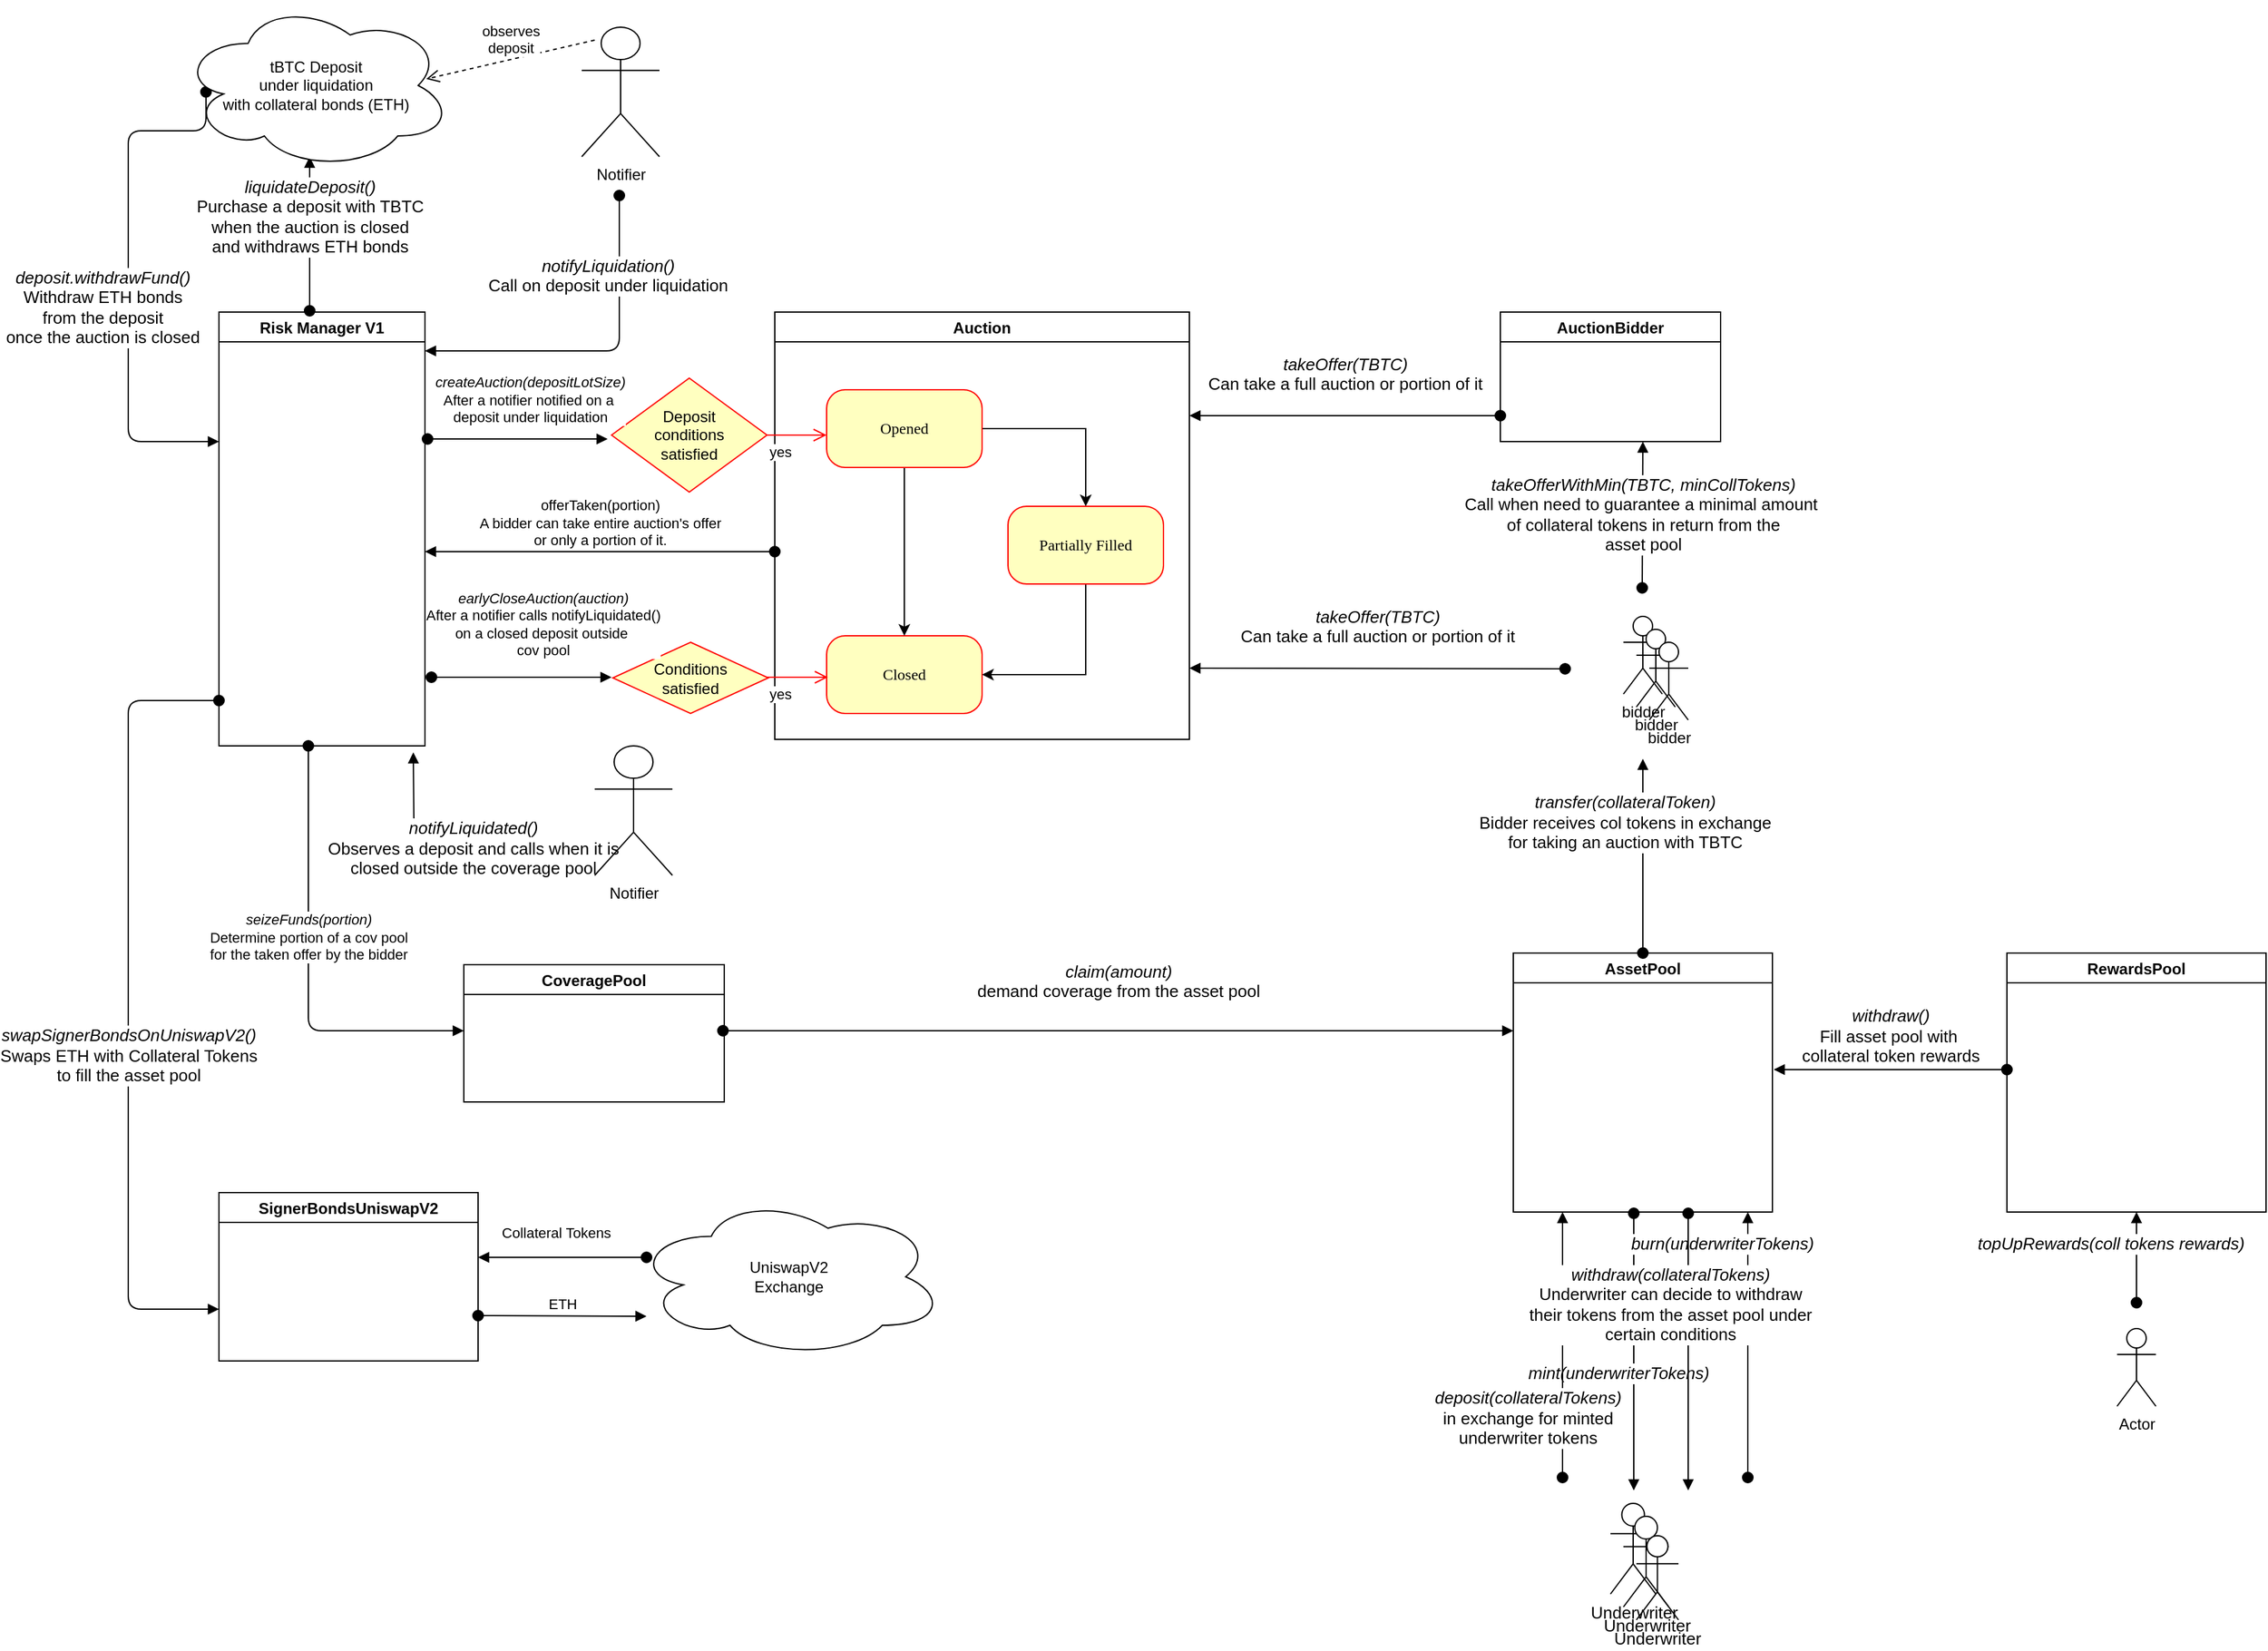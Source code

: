 <mxfile version="14.8.1" type="github" pages="2">
  <diagram name="Page-1" id="58cdce13-f638-feb5-8d6f-7d28b1aa9fa0">
    <mxGraphModel dx="1179" dy="682" grid="1" gridSize="10" guides="1" tooltips="1" connect="1" arrows="1" fold="1" page="1" pageScale="10" pageWidth="1100" pageHeight="850" background="none" math="0" shadow="0">
      <root>
        <mxCell id="0" />
        <mxCell id="1" parent="0" />
        <mxCell id="382b91b5511bd0f7-5" value="Closed" style="rounded=1;whiteSpace=wrap;html=1;arcSize=24;fillColor=#ffffc0;strokeColor=#ff0000;shadow=0;comic=0;labelBackgroundColor=none;fontFamily=Verdana;fontSize=12;fontColor=#000000;align=center;" parent="1" vertex="1">
          <mxGeometry x="739" y="550" width="120" height="60" as="geometry" />
        </mxCell>
        <mxCell id="-EovNUwoyV8_wEbff08Q-4" style="edgeStyle=orthogonalEdgeStyle;rounded=0;orthogonalLoop=1;jettySize=auto;html=1;entryX=0.5;entryY=0;entryDx=0;entryDy=0;" edge="1" parent="1" source="382b91b5511bd0f7-6" target="382b91b5511bd0f7-7">
          <mxGeometry relative="1" as="geometry" />
        </mxCell>
        <mxCell id="-EovNUwoyV8_wEbff08Q-7" style="edgeStyle=orthogonalEdgeStyle;rounded=0;orthogonalLoop=1;jettySize=auto;html=1;entryX=0.5;entryY=0;entryDx=0;entryDy=0;" edge="1" parent="1" source="382b91b5511bd0f7-6" target="382b91b5511bd0f7-5">
          <mxGeometry relative="1" as="geometry" />
        </mxCell>
        <mxCell id="382b91b5511bd0f7-6" value="Opened" style="rounded=1;whiteSpace=wrap;html=1;arcSize=24;fillColor=#ffffc0;strokeColor=#ff0000;shadow=0;comic=0;labelBackgroundColor=none;fontFamily=Verdana;fontSize=12;fontColor=#000000;align=center;" parent="1" vertex="1">
          <mxGeometry x="739" y="360" width="120" height="60" as="geometry" />
        </mxCell>
        <mxCell id="-EovNUwoyV8_wEbff08Q-6" style="edgeStyle=orthogonalEdgeStyle;rounded=0;orthogonalLoop=1;jettySize=auto;html=1;exitX=0.5;exitY=1;exitDx=0;exitDy=0;entryX=1;entryY=0.5;entryDx=0;entryDy=0;" edge="1" parent="1" source="382b91b5511bd0f7-7" target="382b91b5511bd0f7-5">
          <mxGeometry relative="1" as="geometry" />
        </mxCell>
        <mxCell id="382b91b5511bd0f7-7" value="Partially Filled" style="rounded=1;whiteSpace=wrap;html=1;arcSize=24;fillColor=#ffffc0;strokeColor=#ff0000;shadow=0;comic=0;labelBackgroundColor=none;fontFamily=Verdana;fontSize=12;fontColor=#000000;align=center;" parent="1" vertex="1">
          <mxGeometry x="879" y="450" width="120" height="60" as="geometry" />
        </mxCell>
        <mxCell id="-EovNUwoyV8_wEbff08Q-9" value="Auction" style="swimlane;" vertex="1" parent="1">
          <mxGeometry x="699" y="300" width="320" height="330" as="geometry" />
        </mxCell>
        <mxCell id="-EovNUwoyV8_wEbff08Q-22" value="Risk Manager V1" style="swimlane;" vertex="1" parent="1">
          <mxGeometry x="270" y="300" width="159" height="335" as="geometry" />
        </mxCell>
        <mxCell id="-EovNUwoyV8_wEbff08Q-35" value="&lt;font style=&quot;font-size: 13px&quot;&gt;&lt;i&gt;notifyLiquidated()&lt;/i&gt;&lt;br&gt;Observes a deposit and calls when it is &lt;br&gt;closed outside the coverage pool&lt;br&gt;&lt;/font&gt;" style="html=1;verticalAlign=bottom;startArrow=oval;startFill=1;endArrow=block;startSize=8;edgeStyle=orthogonalEdgeStyle;" edge="1" parent="-EovNUwoyV8_wEbff08Q-22">
          <mxGeometry x="-0.053" y="40" width="60" relative="1" as="geometry">
            <mxPoint x="290" y="400" as="sourcePoint" />
            <mxPoint x="150" y="340" as="targetPoint" />
            <mxPoint as="offset" />
          </mxGeometry>
        </mxCell>
        <mxCell id="-EovNUwoyV8_wEbff08Q-31" value="yes" style="edgeStyle=orthogonalEdgeStyle;html=1;align=left;verticalAlign=top;endArrow=open;endSize=8;strokeColor=#ff0000;" edge="1" source="-EovNUwoyV8_wEbff08Q-29" parent="1">
          <mxGeometry x="-1" relative="1" as="geometry">
            <mxPoint x="739" y="395" as="targetPoint" />
          </mxGeometry>
        </mxCell>
        <mxCell id="-EovNUwoyV8_wEbff08Q-29" value="Deposit &lt;br&gt;conditions&lt;br&gt;satisfied" style="rhombus;whiteSpace=wrap;html=1;fillColor=#ffffc0;strokeColor=#ff0000;" vertex="1" parent="1">
          <mxGeometry x="573" y="351" width="120" height="88" as="geometry" />
        </mxCell>
        <mxCell id="-EovNUwoyV8_wEbff08Q-32" value="yes" style="edgeStyle=orthogonalEdgeStyle;html=1;align=left;verticalAlign=top;endArrow=open;endSize=8;strokeColor=#ff0000;" edge="1" parent="1" source="-EovNUwoyV8_wEbff08Q-33">
          <mxGeometry x="-1" relative="1" as="geometry">
            <mxPoint x="740" y="582" as="targetPoint" />
          </mxGeometry>
        </mxCell>
        <mxCell id="-EovNUwoyV8_wEbff08Q-33" value="Conditions&lt;br&gt;satisfied" style="rhombus;whiteSpace=wrap;html=1;fillColor=#ffffc0;strokeColor=#ff0000;" vertex="1" parent="1">
          <mxGeometry x="574" y="555" width="120" height="55" as="geometry" />
        </mxCell>
        <mxCell id="-EovNUwoyV8_wEbff08Q-36" value="bidder" style="shape=umlActor;verticalLabelPosition=bottom;verticalAlign=top;html=1;" vertex="1" parent="1">
          <mxGeometry x="1354" y="535" width="30" height="60" as="geometry" />
        </mxCell>
        <mxCell id="-EovNUwoyV8_wEbff08Q-38" value="&lt;font style=&quot;font-size: 13px&quot;&gt;&lt;i&gt;takeOffer(TBTC)&lt;br&gt;&lt;/i&gt;Can take a full auction or portion of it&lt;br&gt;&lt;/font&gt;" style="html=1;verticalAlign=bottom;startArrow=oval;startFill=1;endArrow=block;startSize=8;" edge="1" parent="1">
          <mxGeometry y="-14" width="60" relative="1" as="geometry">
            <mxPoint x="1309" y="575.5" as="sourcePoint" />
            <mxPoint x="1019" y="575" as="targetPoint" />
            <mxPoint as="offset" />
          </mxGeometry>
        </mxCell>
        <mxCell id="-EovNUwoyV8_wEbff08Q-39" value="AssetPool" style="swimlane;" vertex="1" parent="1">
          <mxGeometry x="1269" y="795" width="200" height="200" as="geometry" />
        </mxCell>
        <mxCell id="-EovNUwoyV8_wEbff08Q-40" value="&lt;font style=&quot;font-size: 13px&quot;&gt;&lt;i&gt;transfer(collateralToken)&lt;/i&gt;&lt;br&gt;Bidder receives col tokens in exchange&lt;br&gt;for taking an auction with TBTC&lt;br&gt;&lt;/font&gt;" style="html=1;verticalAlign=bottom;startArrow=oval;startFill=1;endArrow=block;startSize=8;exitX=0.5;exitY=0;exitDx=0;exitDy=0;" edge="1" parent="1" source="-EovNUwoyV8_wEbff08Q-39">
          <mxGeometry y="14" width="60" relative="1" as="geometry">
            <mxPoint x="1144" y="695" as="sourcePoint" />
            <mxPoint x="1369" y="645" as="targetPoint" />
            <mxPoint as="offset" />
          </mxGeometry>
        </mxCell>
        <mxCell id="-EovNUwoyV8_wEbff08Q-41" value="offerTaken(portion)&lt;br&gt;A bidder can take entire auction&#39;s offer&lt;br&gt;or only a portion of it." style="html=1;verticalAlign=bottom;startArrow=oval;startFill=1;endArrow=block;startSize=8;" edge="1" parent="1">
          <mxGeometry width="60" relative="1" as="geometry">
            <mxPoint x="699" y="485" as="sourcePoint" />
            <mxPoint x="429" y="485" as="targetPoint" />
          </mxGeometry>
        </mxCell>
        <mxCell id="-EovNUwoyV8_wEbff08Q-42" value="&lt;i&gt;seizeFunds(portion)&lt;/i&gt;&lt;br&gt;Determine portion of a cov pool&lt;br&gt;for the taken offer by the bidder" style="html=1;verticalAlign=bottom;startArrow=oval;startFill=1;endArrow=block;startSize=8;edgeStyle=orthogonalEdgeStyle;elbow=vertical;" edge="1" parent="1">
          <mxGeometry width="60" relative="1" as="geometry">
            <mxPoint x="339" y="635" as="sourcePoint" />
            <mxPoint x="459" y="855" as="targetPoint" />
            <Array as="points">
              <mxPoint x="339" y="855" />
            </Array>
          </mxGeometry>
        </mxCell>
        <mxCell id="-EovNUwoyV8_wEbff08Q-48" value="CoveragePool" style="swimlane;" vertex="1" parent="1">
          <mxGeometry x="459" y="804" width="201" height="106" as="geometry" />
        </mxCell>
        <mxCell id="-EovNUwoyV8_wEbff08Q-49" value="&lt;font style=&quot;font-size: 13px&quot;&gt;&lt;i&gt;claim(amount)&lt;/i&gt;&lt;br&gt;demand coverage from the asset pool&lt;br&gt;&lt;/font&gt;" style="html=1;verticalAlign=bottom;startArrow=oval;startFill=1;endArrow=block;startSize=8;" edge="1" parent="1">
          <mxGeometry y="20" width="60" relative="1" as="geometry">
            <mxPoint x="659" y="855" as="sourcePoint" />
            <mxPoint x="1269" y="855" as="targetPoint" />
            <mxPoint as="offset" />
          </mxGeometry>
        </mxCell>
        <mxCell id="-EovNUwoyV8_wEbff08Q-52" value="AuctionBidder" style="swimlane;" vertex="1" parent="1">
          <mxGeometry x="1259" y="300" width="170" height="100" as="geometry" />
        </mxCell>
        <mxCell id="-EovNUwoyV8_wEbff08Q-55" value="&lt;font style=&quot;font-size: 13px&quot;&gt;&lt;i&gt;takeOffer(TBTC)&lt;/i&gt;&lt;br&gt;Can take a full auction or portion of it&lt;br&gt;&lt;/font&gt;" style="html=1;verticalAlign=bottom;startArrow=oval;startFill=1;endArrow=block;startSize=8;" edge="1" parent="1">
          <mxGeometry y="-14" width="60" relative="1" as="geometry">
            <mxPoint x="1259" y="380" as="sourcePoint" />
            <mxPoint x="1019" y="380" as="targetPoint" />
            <mxPoint as="offset" />
            <Array as="points">
              <mxPoint x="1150" y="380" />
            </Array>
          </mxGeometry>
        </mxCell>
        <mxCell id="-EovNUwoyV8_wEbff08Q-56" value="&lt;font style=&quot;font-size: 13px&quot;&gt;&lt;i&gt;takeOfferWithMin(TBTC, minCollTokens)&lt;/i&gt;&lt;br&gt;Call when need to guarantee a minimal amount&amp;nbsp;&lt;br&gt;of collateral tokens in return from the&lt;br&gt;asset pool&lt;br&gt;&lt;/font&gt;" style="html=1;verticalAlign=bottom;startArrow=oval;startFill=1;endArrow=block;startSize=8;" edge="1" parent="1">
          <mxGeometry x="-0.593" width="60" relative="1" as="geometry">
            <mxPoint x="1368.5" y="513" as="sourcePoint" />
            <mxPoint x="1369" y="400" as="targetPoint" />
            <mxPoint as="offset" />
          </mxGeometry>
        </mxCell>
        <mxCell id="-EovNUwoyV8_wEbff08Q-57" value="bidder" style="shape=umlActor;verticalLabelPosition=bottom;verticalAlign=top;html=1;" vertex="1" parent="1">
          <mxGeometry x="1364" y="545" width="30" height="60" as="geometry" />
        </mxCell>
        <mxCell id="-EovNUwoyV8_wEbff08Q-58" value="bidder" style="shape=umlActor;verticalLabelPosition=bottom;verticalAlign=top;html=1;" vertex="1" parent="1">
          <mxGeometry x="1374" y="555" width="30" height="60" as="geometry" />
        </mxCell>
        <mxCell id="-EovNUwoyV8_wEbff08Q-59" value="&lt;font style=&quot;font-size: 13px&quot;&gt;Underwriter&lt;/font&gt;" style="shape=umlActor;verticalLabelPosition=bottom;verticalAlign=top;html=1;" vertex="1" parent="1">
          <mxGeometry x="1344" y="1220" width="35" height="70" as="geometry" />
        </mxCell>
        <mxCell id="-EovNUwoyV8_wEbff08Q-63" value="&lt;font style=&quot;font-size: 13px&quot;&gt;Underwriter&lt;/font&gt;" style="shape=umlActor;verticalLabelPosition=bottom;verticalAlign=top;html=1;" vertex="1" parent="1">
          <mxGeometry x="1354" y="1230" width="35" height="70" as="geometry" />
        </mxCell>
        <mxCell id="-EovNUwoyV8_wEbff08Q-64" value="&lt;font style=&quot;font-size: 13px&quot;&gt;Underwriter&lt;/font&gt;" style="shape=umlActor;verticalLabelPosition=bottom;verticalAlign=top;html=1;" vertex="1" parent="1">
          <mxGeometry x="1364" y="1245" width="32.5" height="65" as="geometry" />
        </mxCell>
        <mxCell id="-EovNUwoyV8_wEbff08Q-65" value="&lt;font style=&quot;font-size: 13px&quot;&gt;&lt;i&gt;mint(underwriterTokens)&lt;/i&gt;&lt;/font&gt;" style="html=1;verticalAlign=bottom;startArrow=oval;startFill=1;endArrow=block;startSize=8;" edge="1" parent="1">
          <mxGeometry x="0.252" y="-12" width="60" relative="1" as="geometry">
            <mxPoint x="1362" y="996" as="sourcePoint" />
            <mxPoint x="1362" y="1210" as="targetPoint" />
            <mxPoint as="offset" />
          </mxGeometry>
        </mxCell>
        <mxCell id="-EovNUwoyV8_wEbff08Q-66" value="&lt;font style=&quot;font-size: 13px&quot;&gt;&lt;i&gt;deposit(collateralTokens)&lt;/i&gt;&lt;br&gt;in exchange for minted&lt;br&gt;underwriter tokens&lt;br&gt;&lt;/font&gt;" style="html=1;verticalAlign=bottom;startArrow=oval;startFill=1;endArrow=block;startSize=8;" edge="1" parent="1">
          <mxGeometry x="-0.805" y="27" width="60" relative="1" as="geometry">
            <mxPoint x="1307" y="1200" as="sourcePoint" />
            <mxPoint x="1307" y="995" as="targetPoint" />
            <mxPoint as="offset" />
          </mxGeometry>
        </mxCell>
        <mxCell id="-EovNUwoyV8_wEbff08Q-67" value="RewardsPool" style="swimlane;" vertex="1" parent="1">
          <mxGeometry x="1650" y="795" width="200" height="200" as="geometry" />
        </mxCell>
        <mxCell id="-EovNUwoyV8_wEbff08Q-68" value="&lt;font style=&quot;font-size: 13px&quot;&gt;&lt;i&gt;withdraw()&lt;/i&gt;&lt;br&gt;Fill asset pool with&amp;nbsp;&lt;br&gt;collateral token rewards&lt;br&gt;&lt;/font&gt;" style="html=1;verticalAlign=bottom;startArrow=oval;startFill=1;endArrow=block;startSize=8;" edge="1" parent="1">
          <mxGeometry width="60" relative="1" as="geometry">
            <mxPoint x="1650" y="885" as="sourcePoint" />
            <mxPoint x="1470" y="885" as="targetPoint" />
          </mxGeometry>
        </mxCell>
        <mxCell id="-EovNUwoyV8_wEbff08Q-69" value="Actor" style="shape=umlActor;verticalLabelPosition=bottom;verticalAlign=top;html=1;" vertex="1" parent="1">
          <mxGeometry x="1735" y="1085" width="30" height="60" as="geometry" />
        </mxCell>
        <mxCell id="-EovNUwoyV8_wEbff08Q-71" value="&lt;font style=&quot;font-size: 13px&quot;&gt;&lt;i&gt;topUpRewards(coll tokens rewards)&lt;/i&gt;&lt;/font&gt;" style="html=1;verticalAlign=bottom;startArrow=oval;startFill=1;endArrow=block;startSize=8;" edge="1" parent="1">
          <mxGeometry y="20" width="60" relative="1" as="geometry">
            <mxPoint x="1750" y="1065" as="sourcePoint" />
            <mxPoint x="1750" y="995" as="targetPoint" />
            <mxPoint as="offset" />
          </mxGeometry>
        </mxCell>
        <mxCell id="-EovNUwoyV8_wEbff08Q-74" value="&lt;font style=&quot;font-size: 13px&quot;&gt;&lt;i&gt;liquidateDeposit()&lt;/i&gt;&lt;br&gt;Purchase a deposit with TBTC&lt;br&gt;when the auction is closed&lt;br&gt;and withdraws ETH bonds&lt;/font&gt;" style="html=1;verticalAlign=bottom;startArrow=oval;startFill=1;endArrow=block;startSize=8;" edge="1" parent="1">
          <mxGeometry x="-0.344" width="60" relative="1" as="geometry">
            <mxPoint x="340" y="299" as="sourcePoint" />
            <mxPoint x="340" y="180" as="targetPoint" />
            <mxPoint as="offset" />
          </mxGeometry>
        </mxCell>
        <mxCell id="-EovNUwoyV8_wEbff08Q-75" value="&lt;font style=&quot;font-size: 13px&quot;&gt;&lt;i&gt;deposit.withdrawFund()&lt;/i&gt;&lt;br&gt;Withdraw ETH bonds&lt;br&gt;from the deposit&lt;br&gt;once the auction is closed&lt;br&gt;&lt;/font&gt;" style="html=1;verticalAlign=bottom;startArrow=oval;startFill=1;endArrow=block;startSize=8;edgeStyle=orthogonalEdgeStyle;" edge="1" parent="1">
          <mxGeometry x="0.3" y="-20" width="60" relative="1" as="geometry">
            <mxPoint x="260" y="130" as="sourcePoint" />
            <mxPoint x="270" y="400" as="targetPoint" />
            <mxPoint as="offset" />
            <Array as="points">
              <mxPoint x="260" y="160" />
              <mxPoint x="200" y="160" />
            </Array>
          </mxGeometry>
        </mxCell>
        <mxCell id="-EovNUwoyV8_wEbff08Q-76" value="SignerBondsUniswapV2" style="swimlane;" vertex="1" parent="1">
          <mxGeometry x="270" y="980" width="200" height="130" as="geometry" />
        </mxCell>
        <mxCell id="-EovNUwoyV8_wEbff08Q-77" value="&lt;font style=&quot;font-size: 13px&quot;&gt;&lt;i&gt;swapSignerBondsOnUniswapV2()&lt;/i&gt;&lt;br&gt;Swaps ETH with Collateral Tokens&lt;br&gt;to fill the asset pool&lt;br&gt;&lt;/font&gt;" style="html=1;verticalAlign=bottom;startArrow=oval;startFill=1;endArrow=block;startSize=8;edgeStyle=orthogonalEdgeStyle;" edge="1" parent="1">
          <mxGeometry x="0.213" width="60" relative="1" as="geometry">
            <mxPoint x="270" y="600" as="sourcePoint" />
            <mxPoint x="270" y="1070" as="targetPoint" />
            <Array as="points">
              <mxPoint x="200" y="600" />
              <mxPoint x="200" y="1070" />
              <mxPoint x="270" y="1070" />
            </Array>
            <mxPoint as="offset" />
          </mxGeometry>
        </mxCell>
        <mxCell id="-EovNUwoyV8_wEbff08Q-79" value="ETH" style="html=1;verticalAlign=bottom;startArrow=oval;startFill=1;endArrow=block;startSize=8;" edge="1" parent="1">
          <mxGeometry width="60" relative="1" as="geometry">
            <mxPoint x="470" y="1075" as="sourcePoint" />
            <mxPoint x="600" y="1075.5" as="targetPoint" />
          </mxGeometry>
        </mxCell>
        <mxCell id="-EovNUwoyV8_wEbff08Q-80" value="Collateral Tokens" style="html=1;verticalAlign=bottom;startArrow=oval;startFill=1;endArrow=block;startSize=8;" edge="1" parent="1">
          <mxGeometry x="0.077" y="-10" width="60" relative="1" as="geometry">
            <mxPoint x="600" y="1030" as="sourcePoint" />
            <mxPoint x="470" y="1030" as="targetPoint" />
            <mxPoint as="offset" />
          </mxGeometry>
        </mxCell>
        <mxCell id="-EovNUwoyV8_wEbff08Q-81" value="&lt;font style=&quot;font-size: 13px&quot;&gt;&lt;i&gt;burn(underwriterTokens)&lt;/i&gt;&lt;/font&gt;" style="html=1;verticalAlign=bottom;startArrow=oval;startFill=1;endArrow=block;startSize=8;" edge="1" parent="1">
          <mxGeometry x="0.658" y="20" width="60" relative="1" as="geometry">
            <mxPoint x="1450" y="1200" as="sourcePoint" />
            <mxPoint x="1450" y="995" as="targetPoint" />
            <mxPoint as="offset" />
          </mxGeometry>
        </mxCell>
        <mxCell id="-EovNUwoyV8_wEbff08Q-83" value="&lt;font style=&quot;font-size: 13px&quot;&gt;&lt;i&gt;withdraw(collateralTokens)&lt;/i&gt;&lt;br&gt;Underwriter can decide to withdraw&lt;br&gt;their tokens from the asset pool under &lt;br&gt;certain conditions&lt;br&gt;&lt;/font&gt;" style="html=1;verticalAlign=bottom;startArrow=oval;startFill=1;endArrow=block;startSize=8;" edge="1" parent="1">
          <mxGeometry x="-0.028" y="-14" width="60" relative="1" as="geometry">
            <mxPoint x="1404" y="996" as="sourcePoint" />
            <mxPoint x="1404" y="1210" as="targetPoint" />
            <mxPoint as="offset" />
          </mxGeometry>
        </mxCell>
        <mxCell id="-EovNUwoyV8_wEbff08Q-84" value="Notifier" style="shape=umlActor;verticalLabelPosition=bottom;verticalAlign=top;html=1;" vertex="1" parent="1">
          <mxGeometry x="550" y="80" width="60" height="100" as="geometry" />
        </mxCell>
        <mxCell id="-EovNUwoyV8_wEbff08Q-26" value="&lt;font style=&quot;font-size: 13px&quot;&gt;&lt;i&gt;notifyLiquidation()&lt;br&gt;&lt;/i&gt;Call on deposit under liquidation&lt;br&gt;&lt;/font&gt;" style="html=1;verticalAlign=bottom;startArrow=oval;startFill=1;endArrow=block;startSize=8;edgeStyle=orthogonalEdgeStyle;" edge="1" parent="1">
          <mxGeometry x="-0.407" y="-9" width="60" relative="1" as="geometry">
            <mxPoint x="579" y="210" as="sourcePoint" />
            <mxPoint x="429" y="330" as="targetPoint" />
            <Array as="points">
              <mxPoint x="579" y="330" />
              <mxPoint x="429" y="330" />
            </Array>
            <mxPoint as="offset" />
          </mxGeometry>
        </mxCell>
        <mxCell id="-EovNUwoyV8_wEbff08Q-86" value="observes&lt;br&gt;deposit" style="html=1;verticalAlign=bottom;endArrow=open;dashed=1;endSize=8;" edge="1" parent="1">
          <mxGeometry relative="1" as="geometry">
            <mxPoint x="560" y="90" as="sourcePoint" />
            <mxPoint x="430" y="120" as="targetPoint" />
          </mxGeometry>
        </mxCell>
        <mxCell id="-EovNUwoyV8_wEbff08Q-87" value="&lt;i&gt;createAuction(depositLotSize)&lt;br&gt;&lt;/i&gt;After a notifier notified on a&amp;nbsp;&lt;br&gt;deposit under liquidation" style="html=1;verticalAlign=bottom;startArrow=oval;startFill=1;endArrow=block;startSize=8;" edge="1" parent="1">
          <mxGeometry x="0.137" y="8" width="60" relative="1" as="geometry">
            <mxPoint x="431" y="398" as="sourcePoint" />
            <mxPoint x="570" y="398" as="targetPoint" />
            <mxPoint as="offset" />
          </mxGeometry>
        </mxCell>
        <mxCell id="-EovNUwoyV8_wEbff08Q-88" value="Notifier" style="shape=umlActor;verticalLabelPosition=bottom;verticalAlign=top;html=1;" vertex="1" parent="1">
          <mxGeometry x="560" y="635" width="60" height="100" as="geometry" />
        </mxCell>
        <mxCell id="-EovNUwoyV8_wEbff08Q-89" value="&lt;i&gt;earlyCloseAuction(auction)&lt;/i&gt;&lt;br&gt;After a notifier calls notifyLiquidated()&lt;br&gt;on a closed deposit outside&amp;nbsp;&lt;br&gt;cov pool" style="html=1;verticalAlign=bottom;startArrow=oval;startFill=1;endArrow=block;startSize=8;" edge="1" parent="1">
          <mxGeometry x="0.237" y="12" width="60" relative="1" as="geometry">
            <mxPoint x="434" y="582" as="sourcePoint" />
            <mxPoint x="573" y="582" as="targetPoint" />
            <mxPoint as="offset" />
          </mxGeometry>
        </mxCell>
        <mxCell id="-EovNUwoyV8_wEbff08Q-90" value="&lt;span&gt;UniswapV2&lt;/span&gt;&lt;br&gt;&lt;span&gt;Exchange&lt;/span&gt;" style="ellipse;shape=cloud;whiteSpace=wrap;html=1;" vertex="1" parent="1">
          <mxGeometry x="590" y="982.5" width="240" height="125" as="geometry" />
        </mxCell>
        <mxCell id="-EovNUwoyV8_wEbff08Q-91" value="&lt;span&gt;tBTC Deposit&lt;/span&gt;&lt;br&gt;&lt;span&gt;under liquidation&lt;/span&gt;&lt;br&gt;&lt;span&gt;with collateral bonds (ETH)&lt;/span&gt;" style="ellipse;shape=cloud;whiteSpace=wrap;html=1;" vertex="1" parent="1">
          <mxGeometry x="240" y="60" width="210" height="130" as="geometry" />
        </mxCell>
      </root>
    </mxGraphModel>
  </diagram>
  <diagram id="F3djwvzcu8zyHFJqJr6l" name="Page-2">
    <mxGraphModel dx="1186" dy="739" grid="1" gridSize="10" guides="1" tooltips="1" connect="1" arrows="1" fold="1" page="1" pageScale="1" pageWidth="827" pageHeight="1169" math="0" shadow="0">
      <root>
        <mxCell id="XEE9SQxzqbPDaQtaIADr-0" />
        <mxCell id="XEE9SQxzqbPDaQtaIADr-1" parent="XEE9SQxzqbPDaQtaIADr-0" />
      </root>
    </mxGraphModel>
  </diagram>
</mxfile>

